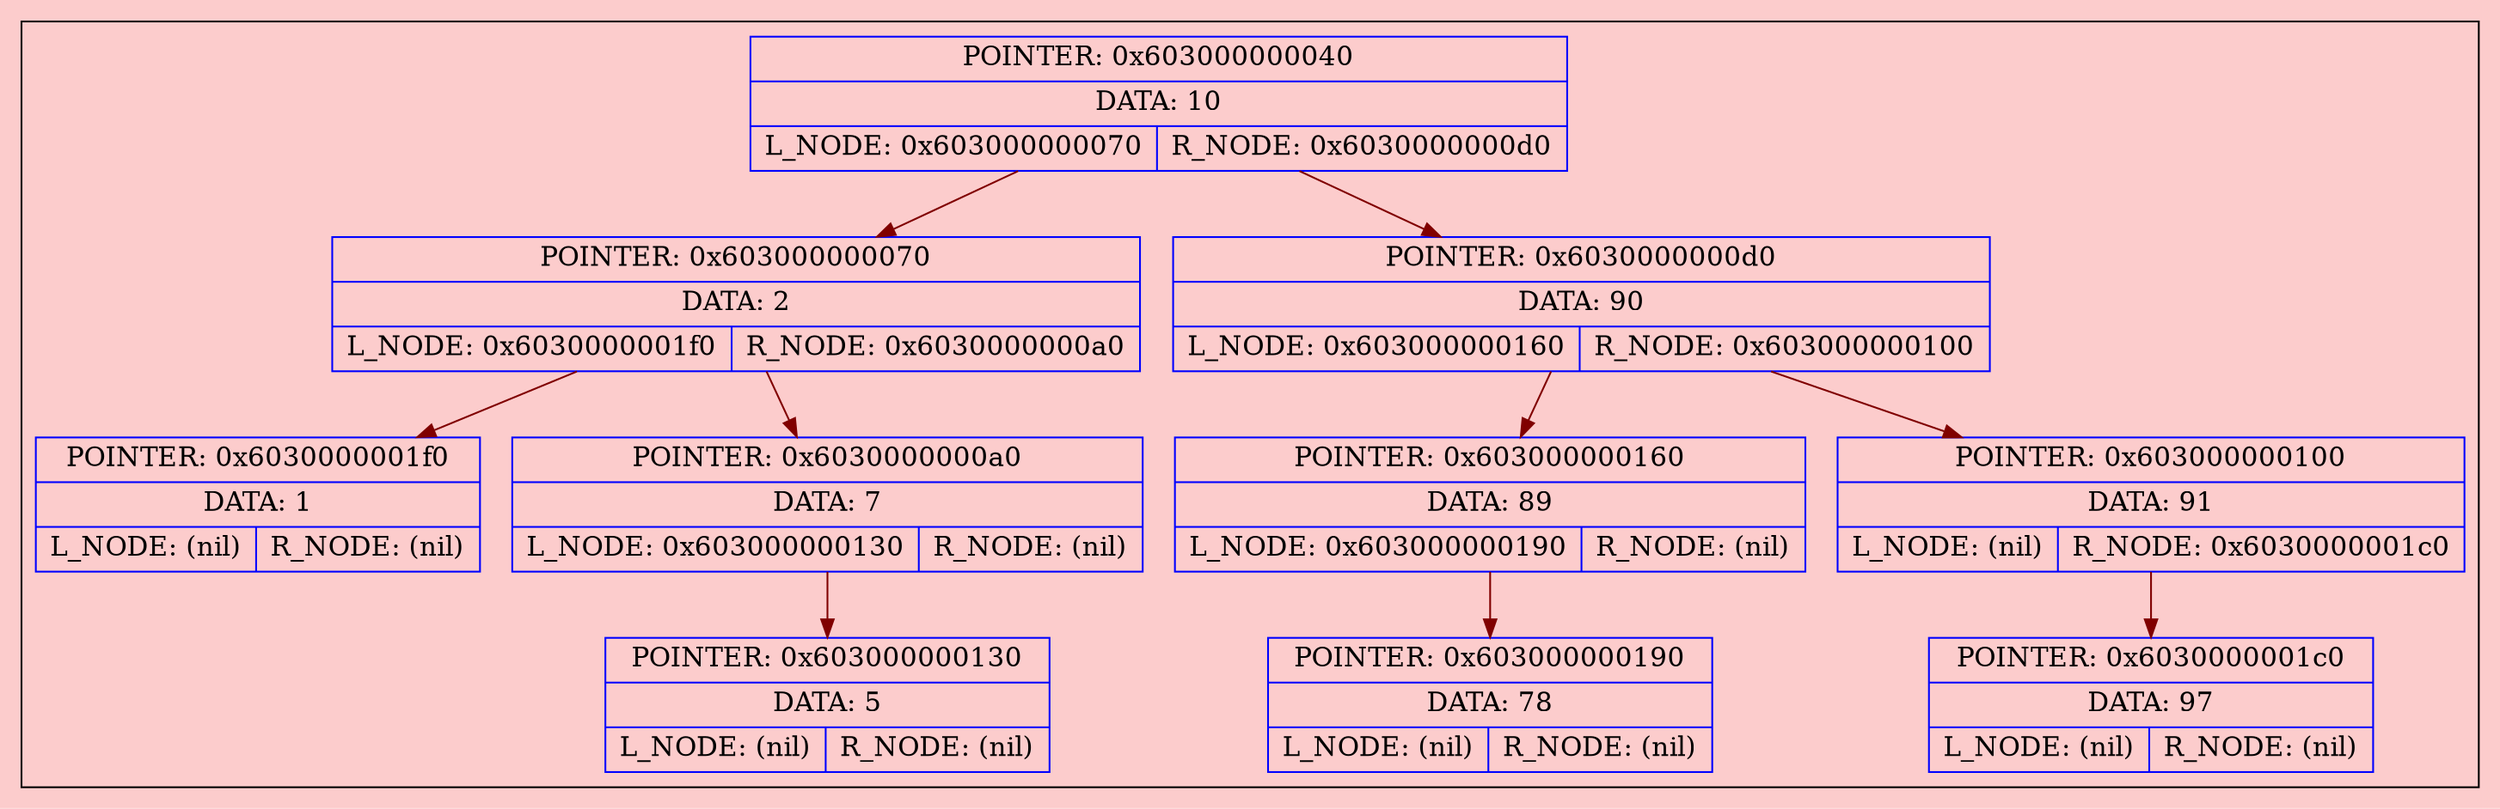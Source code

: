 digraph G
{
rankdir=HR
bgcolor = "#fccccc"
node[color = "#800000", fontsize = 15]
edge[color = "#800000", fontsize = 20]
subgraph cluster_tree
{
	node_0x603000000040 [color = blue, shape=record, label = "{POINTER: 0x603000000040 | DATA: 10 | {L_NODE: 0x603000000070 | R_NODE: 0x6030000000d0}}"];
	node_0x603000000040 -> node_0x603000000070;
	node_0x603000000070 [color = blue, shape=record, label = "{POINTER: 0x603000000070 | DATA: 2 | {L_NODE: 0x6030000001f0 | R_NODE: 0x6030000000a0}}"];
	node_0x603000000070 -> node_0x6030000001f0;
	node_0x6030000001f0 [color = blue, shape=record, label = "{POINTER: 0x6030000001f0 | DATA: 1 | {L_NODE: (nil) | R_NODE: (nil)}}"];
	node_0x603000000070 -> node_0x6030000000a0;
	node_0x6030000000a0 [color = blue, shape=record, label = "{POINTER: 0x6030000000a0 | DATA: 7 | {L_NODE: 0x603000000130 | R_NODE: (nil)}}"];
	node_0x6030000000a0 -> node_0x603000000130;
	node_0x603000000130 [color = blue, shape=record, label = "{POINTER: 0x603000000130 | DATA: 5 | {L_NODE: (nil) | R_NODE: (nil)}}"];
	node_0x603000000040 -> node_0x6030000000d0;
	node_0x6030000000d0 [color = blue, shape=record, label = "{POINTER: 0x6030000000d0 | DATA: 90 | {L_NODE: 0x603000000160 | R_NODE: 0x603000000100}}"];
	node_0x6030000000d0 -> node_0x603000000160;
	node_0x603000000160 [color = blue, shape=record, label = "{POINTER: 0x603000000160 | DATA: 89 | {L_NODE: 0x603000000190 | R_NODE: (nil)}}"];
	node_0x603000000160 -> node_0x603000000190;
	node_0x603000000190 [color = blue, shape=record, label = "{POINTER: 0x603000000190 | DATA: 78 | {L_NODE: (nil) | R_NODE: (nil)}}"];
	node_0x6030000000d0 -> node_0x603000000100;
	node_0x603000000100 [color = blue, shape=record, label = "{POINTER: 0x603000000100 | DATA: 91 | {L_NODE: (nil) | R_NODE: 0x6030000001c0}}"];
	node_0x603000000100 -> node_0x6030000001c0;
	node_0x6030000001c0 [color = blue, shape=record, label = "{POINTER: 0x6030000001c0 | DATA: 97 | {L_NODE: (nil) | R_NODE: (nil)}}"];
}
}
